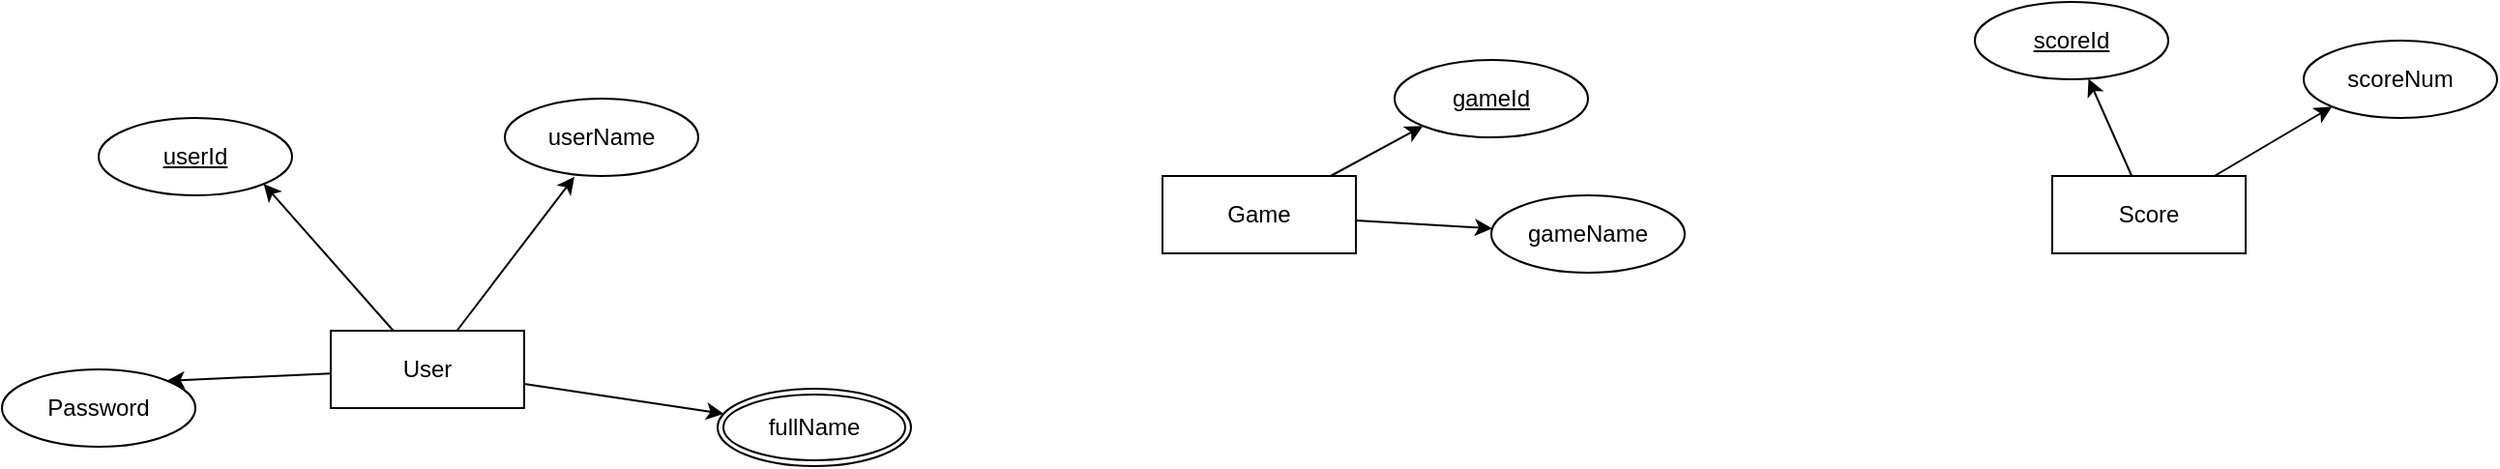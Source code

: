 <mxfile>
    <diagram id="6PxIAA5w3FdN-SHMUKi2" name="Page-1">
        <mxGraphModel dx="649" dy="429" grid="1" gridSize="10" guides="1" tooltips="1" connect="1" arrows="1" fold="1" page="1" pageScale="1" pageWidth="1500" pageHeight="1000" math="0" shadow="0">
            <root>
                <mxCell id="0"/>
                <mxCell id="1" parent="0"/>
                <mxCell id="6" style="edgeStyle=none;html=1;entryX=0.36;entryY=1.008;entryDx=0;entryDy=0;entryPerimeter=0;" edge="1" parent="1" source="2" target="5">
                    <mxGeometry relative="1" as="geometry"/>
                </mxCell>
                <mxCell id="7" style="edgeStyle=none;html=1;entryX=1;entryY=1;entryDx=0;entryDy=0;" edge="1" parent="1" source="2" target="3">
                    <mxGeometry relative="1" as="geometry"/>
                </mxCell>
                <mxCell id="9" style="edgeStyle=none;html=1;entryX=1;entryY=0;entryDx=0;entryDy=0;" edge="1" parent="1" source="2" target="8">
                    <mxGeometry relative="1" as="geometry"/>
                </mxCell>
                <mxCell id="11" style="edgeStyle=none;html=1;" edge="1" parent="1" source="2" target="10">
                    <mxGeometry relative="1" as="geometry"/>
                </mxCell>
                <mxCell id="2" value="User" style="whiteSpace=wrap;html=1;align=center;" vertex="1" parent="1">
                    <mxGeometry x="330" y="220" width="100" height="40" as="geometry"/>
                </mxCell>
                <mxCell id="3" value="userId" style="ellipse;whiteSpace=wrap;html=1;align=center;fontStyle=4;" vertex="1" parent="1">
                    <mxGeometry x="210" y="110" width="100" height="40" as="geometry"/>
                </mxCell>
                <mxCell id="5" value="userName" style="ellipse;whiteSpace=wrap;html=1;align=center;" vertex="1" parent="1">
                    <mxGeometry x="420" y="100" width="100" height="40" as="geometry"/>
                </mxCell>
                <mxCell id="8" value="Password" style="ellipse;whiteSpace=wrap;html=1;align=center;" vertex="1" parent="1">
                    <mxGeometry x="160" y="240" width="100" height="40" as="geometry"/>
                </mxCell>
                <mxCell id="10" value="fullName" style="ellipse;shape=doubleEllipse;margin=3;whiteSpace=wrap;html=1;align=center;" vertex="1" parent="1">
                    <mxGeometry x="530" y="250" width="100" height="40" as="geometry"/>
                </mxCell>
                <mxCell id="19" style="edgeStyle=none;html=1;" edge="1" parent="1" source="14" target="18">
                    <mxGeometry relative="1" as="geometry"/>
                </mxCell>
                <mxCell id="20" style="edgeStyle=none;html=1;entryX=0;entryY=1;entryDx=0;entryDy=0;" edge="1" parent="1" source="14" target="16">
                    <mxGeometry relative="1" as="geometry"/>
                </mxCell>
                <mxCell id="14" value="Game" style="whiteSpace=wrap;html=1;align=center;" vertex="1" parent="1">
                    <mxGeometry x="760" y="140" width="100" height="40" as="geometry"/>
                </mxCell>
                <mxCell id="16" value="gameId" style="ellipse;whiteSpace=wrap;html=1;align=center;fontStyle=4;" vertex="1" parent="1">
                    <mxGeometry x="880" y="80" width="100" height="40" as="geometry"/>
                </mxCell>
                <mxCell id="18" value="gameName" style="ellipse;whiteSpace=wrap;html=1;align=center;" vertex="1" parent="1">
                    <mxGeometry x="930" y="150" width="100" height="40" as="geometry"/>
                </mxCell>
                <mxCell id="24" style="edgeStyle=none;html=1;" edge="1" parent="1" source="21" target="22">
                    <mxGeometry relative="1" as="geometry"/>
                </mxCell>
                <mxCell id="25" style="edgeStyle=none;html=1;entryX=0;entryY=1;entryDx=0;entryDy=0;" edge="1" parent="1" source="21" target="23">
                    <mxGeometry relative="1" as="geometry"/>
                </mxCell>
                <mxCell id="21" value="Score" style="whiteSpace=wrap;html=1;align=center;" vertex="1" parent="1">
                    <mxGeometry x="1220" y="140" width="100" height="40" as="geometry"/>
                </mxCell>
                <mxCell id="22" value="scoreId" style="ellipse;whiteSpace=wrap;html=1;align=center;fontStyle=4;" vertex="1" parent="1">
                    <mxGeometry x="1180" y="50" width="100" height="40" as="geometry"/>
                </mxCell>
                <mxCell id="23" value="scoreNum" style="ellipse;whiteSpace=wrap;html=1;align=center;" vertex="1" parent="1">
                    <mxGeometry x="1350" y="70" width="100" height="40" as="geometry"/>
                </mxCell>
            </root>
        </mxGraphModel>
    </diagram>
</mxfile>